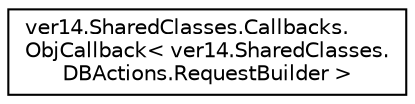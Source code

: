 digraph "Graphical Class Hierarchy"
{
 // LATEX_PDF_SIZE
  edge [fontname="Helvetica",fontsize="10",labelfontname="Helvetica",labelfontsize="10"];
  node [fontname="Helvetica",fontsize="10",shape=record];
  rankdir="LR";
  Node0 [label="ver14.SharedClasses.Callbacks.\lObjCallback\< ver14.SharedClasses.\lDBActions.RequestBuilder \>",height=0.2,width=0.4,color="black", fillcolor="white", style="filled",URL="$interfacever14_1_1_shared_classes_1_1_callbacks_1_1_obj_callback.html",tooltip=" "];
}

